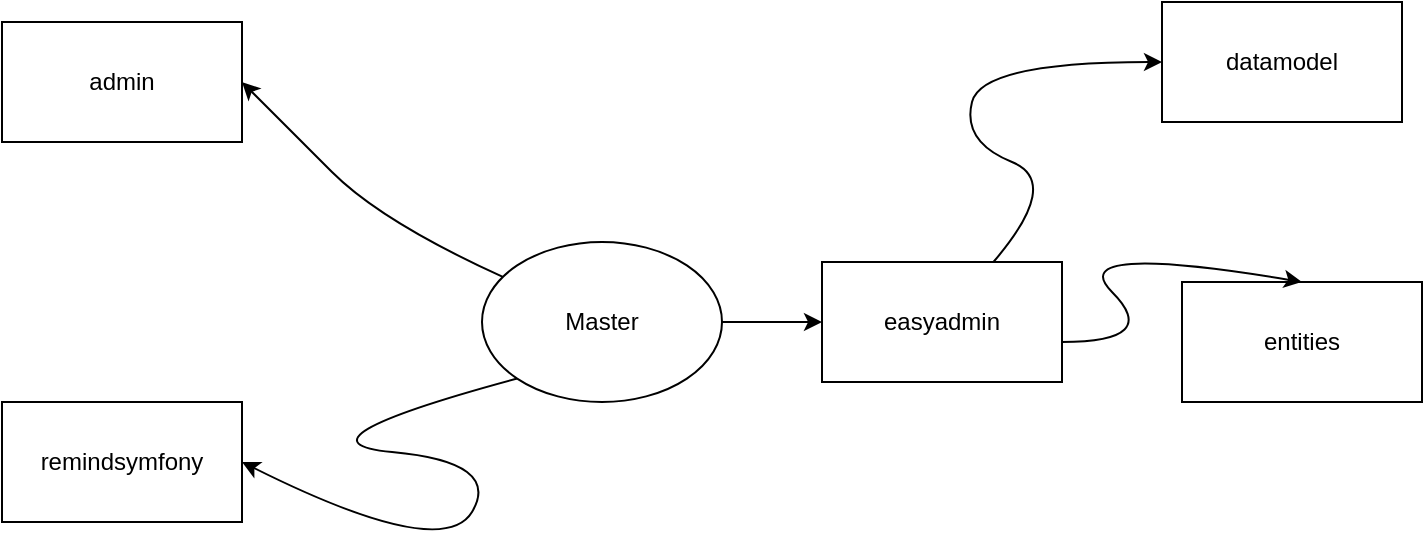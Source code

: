 <mxfile>
    <diagram id="fBxe5xn-LaaQ-zTvyS0F" name="Page-1">
        <mxGraphModel dx="750" dy="630" grid="1" gridSize="10" guides="1" tooltips="1" connect="1" arrows="1" fold="1" page="1" pageScale="1" pageWidth="850" pageHeight="1100" math="0" shadow="0">
            <root>
                <mxCell id="0"/>
                <mxCell id="1" parent="0"/>
                <mxCell id="2" value="Master" style="ellipse;whiteSpace=wrap;html=1;" vertex="1" parent="1">
                    <mxGeometry x="280" y="180" width="120" height="80" as="geometry"/>
                </mxCell>
                <mxCell id="3" value="admin" style="rounded=0;whiteSpace=wrap;html=1;" vertex="1" parent="1">
                    <mxGeometry x="40" y="70" width="120" height="60" as="geometry"/>
                </mxCell>
                <mxCell id="5" value="" style="curved=1;endArrow=classic;html=1;entryX=1;entryY=0.5;entryDx=0;entryDy=0;" edge="1" parent="1" source="2" target="3">
                    <mxGeometry width="50" height="50" relative="1" as="geometry">
                        <mxPoint x="180" y="170" as="sourcePoint"/>
                        <mxPoint x="230" y="120" as="targetPoint"/>
                        <Array as="points">
                            <mxPoint x="230" y="170"/>
                            <mxPoint x="180" y="120"/>
                        </Array>
                    </mxGeometry>
                </mxCell>
                <mxCell id="6" value="remindsymfony" style="rounded=0;whiteSpace=wrap;html=1;" vertex="1" parent="1">
                    <mxGeometry x="40" y="260" width="120" height="60" as="geometry"/>
                </mxCell>
                <mxCell id="7" value="" style="curved=1;endArrow=classic;html=1;exitX=0;exitY=1;exitDx=0;exitDy=0;entryX=1;entryY=0.5;entryDx=0;entryDy=0;" edge="1" parent="1" source="2" target="6">
                    <mxGeometry width="50" height="50" relative="1" as="geometry">
                        <mxPoint x="360" y="300" as="sourcePoint"/>
                        <mxPoint x="410" y="250" as="targetPoint"/>
                        <Array as="points">
                            <mxPoint x="180" y="280"/>
                            <mxPoint x="290" y="290"/>
                            <mxPoint x="260" y="340"/>
                        </Array>
                    </mxGeometry>
                </mxCell>
                <mxCell id="8" value="easyadmin" style="rounded=0;whiteSpace=wrap;html=1;" vertex="1" parent="1">
                    <mxGeometry x="450" y="190" width="120" height="60" as="geometry"/>
                </mxCell>
                <mxCell id="9" value="datamodel" style="rounded=0;whiteSpace=wrap;html=1;" vertex="1" parent="1">
                    <mxGeometry x="620" y="60" width="120" height="60" as="geometry"/>
                </mxCell>
                <mxCell id="10" value="" style="endArrow=classic;html=1;exitX=1;exitY=0.5;exitDx=0;exitDy=0;entryX=0;entryY=0.5;entryDx=0;entryDy=0;" edge="1" parent="1" source="2" target="8">
                    <mxGeometry width="50" height="50" relative="1" as="geometry">
                        <mxPoint x="360" y="300" as="sourcePoint"/>
                        <mxPoint x="410" y="250" as="targetPoint"/>
                    </mxGeometry>
                </mxCell>
                <mxCell id="11" value="" style="curved=1;endArrow=classic;html=1;entryX=0;entryY=0.5;entryDx=0;entryDy=0;" edge="1" parent="1" source="8" target="9">
                    <mxGeometry width="50" height="50" relative="1" as="geometry">
                        <mxPoint x="500" y="125" as="sourcePoint"/>
                        <mxPoint x="550" y="75" as="targetPoint"/>
                        <Array as="points">
                            <mxPoint x="570" y="150"/>
                            <mxPoint x="520" y="130"/>
                            <mxPoint x="530" y="90"/>
                        </Array>
                    </mxGeometry>
                </mxCell>
                <mxCell id="12" value="entities" style="rounded=0;whiteSpace=wrap;html=1;" vertex="1" parent="1">
                    <mxGeometry x="630" y="200" width="120" height="60" as="geometry"/>
                </mxCell>
                <mxCell id="13" value="" style="curved=1;endArrow=classic;html=1;entryX=0.5;entryY=0;entryDx=0;entryDy=0;" edge="1" parent="1" target="12">
                    <mxGeometry width="50" height="50" relative="1" as="geometry">
                        <mxPoint x="570" y="230" as="sourcePoint"/>
                        <mxPoint x="620" y="180" as="targetPoint"/>
                        <Array as="points">
                            <mxPoint x="620" y="230"/>
                            <mxPoint x="570" y="180"/>
                        </Array>
                    </mxGeometry>
                </mxCell>
            </root>
        </mxGraphModel>
    </diagram>
</mxfile>